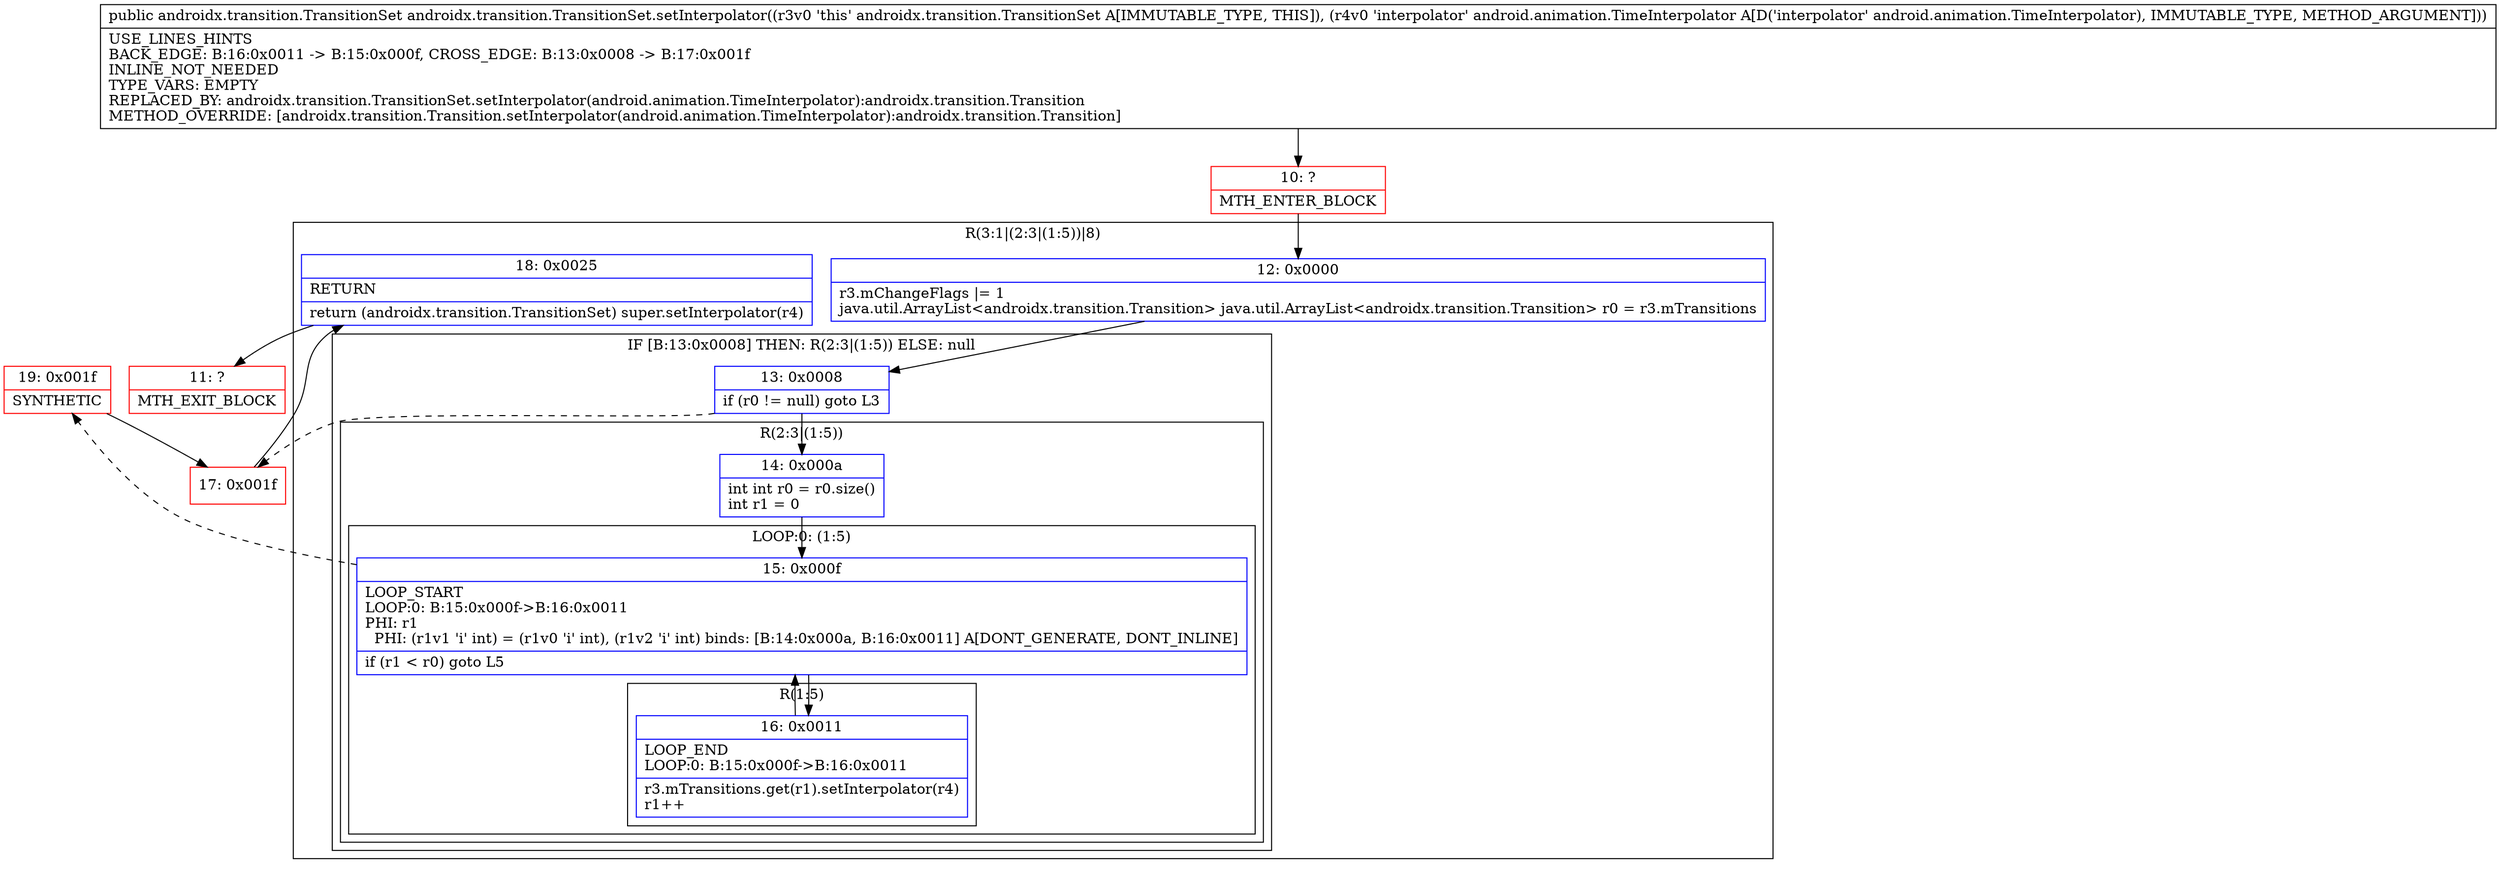 digraph "CFG forandroidx.transition.TransitionSet.setInterpolator(Landroid\/animation\/TimeInterpolator;)Landroidx\/transition\/TransitionSet;" {
subgraph cluster_Region_941886649 {
label = "R(3:1|(2:3|(1:5))|8)";
node [shape=record,color=blue];
Node_12 [shape=record,label="{12\:\ 0x0000|r3.mChangeFlags \|= 1\ljava.util.ArrayList\<androidx.transition.Transition\> java.util.ArrayList\<androidx.transition.Transition\> r0 = r3.mTransitions\l}"];
subgraph cluster_IfRegion_302677789 {
label = "IF [B:13:0x0008] THEN: R(2:3|(1:5)) ELSE: null";
node [shape=record,color=blue];
Node_13 [shape=record,label="{13\:\ 0x0008|if (r0 != null) goto L3\l}"];
subgraph cluster_Region_70164098 {
label = "R(2:3|(1:5))";
node [shape=record,color=blue];
Node_14 [shape=record,label="{14\:\ 0x000a|int int r0 = r0.size()\lint r1 = 0\l}"];
subgraph cluster_LoopRegion_1792110364 {
label = "LOOP:0: (1:5)";
node [shape=record,color=blue];
Node_15 [shape=record,label="{15\:\ 0x000f|LOOP_START\lLOOP:0: B:15:0x000f\-\>B:16:0x0011\lPHI: r1 \l  PHI: (r1v1 'i' int) = (r1v0 'i' int), (r1v2 'i' int) binds: [B:14:0x000a, B:16:0x0011] A[DONT_GENERATE, DONT_INLINE]\l|if (r1 \< r0) goto L5\l}"];
subgraph cluster_Region_1921574715 {
label = "R(1:5)";
node [shape=record,color=blue];
Node_16 [shape=record,label="{16\:\ 0x0011|LOOP_END\lLOOP:0: B:15:0x000f\-\>B:16:0x0011\l|r3.mTransitions.get(r1).setInterpolator(r4)\lr1++\l}"];
}
}
}
}
Node_18 [shape=record,label="{18\:\ 0x0025|RETURN\l|return (androidx.transition.TransitionSet) super.setInterpolator(r4)\l}"];
}
Node_10 [shape=record,color=red,label="{10\:\ ?|MTH_ENTER_BLOCK\l}"];
Node_19 [shape=record,color=red,label="{19\:\ 0x001f|SYNTHETIC\l}"];
Node_17 [shape=record,color=red,label="{17\:\ 0x001f}"];
Node_11 [shape=record,color=red,label="{11\:\ ?|MTH_EXIT_BLOCK\l}"];
MethodNode[shape=record,label="{public androidx.transition.TransitionSet androidx.transition.TransitionSet.setInterpolator((r3v0 'this' androidx.transition.TransitionSet A[IMMUTABLE_TYPE, THIS]), (r4v0 'interpolator' android.animation.TimeInterpolator A[D('interpolator' android.animation.TimeInterpolator), IMMUTABLE_TYPE, METHOD_ARGUMENT]))  | USE_LINES_HINTS\lBACK_EDGE: B:16:0x0011 \-\> B:15:0x000f, CROSS_EDGE: B:13:0x0008 \-\> B:17:0x001f\lINLINE_NOT_NEEDED\lTYPE_VARS: EMPTY\lREPLACED_BY: androidx.transition.TransitionSet.setInterpolator(android.animation.TimeInterpolator):androidx.transition.Transition\lMETHOD_OVERRIDE: [androidx.transition.Transition.setInterpolator(android.animation.TimeInterpolator):androidx.transition.Transition]\l}"];
MethodNode -> Node_10;Node_12 -> Node_13;
Node_13 -> Node_14;
Node_13 -> Node_17[style=dashed];
Node_14 -> Node_15;
Node_15 -> Node_16;
Node_15 -> Node_19[style=dashed];
Node_16 -> Node_15;
Node_18 -> Node_11;
Node_10 -> Node_12;
Node_19 -> Node_17;
Node_17 -> Node_18;
}


